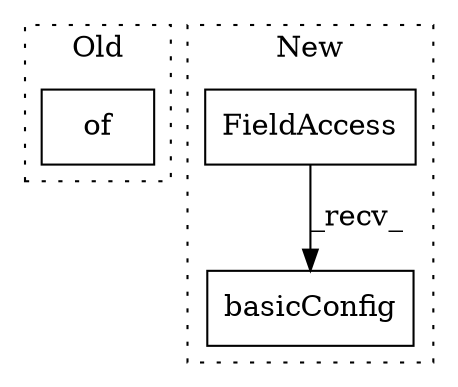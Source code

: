 digraph G {
subgraph cluster0 {
1 [label="of" a="32" s="1334,1410" l="3,1" shape="box"];
label = "Old";
style="dotted";
}
subgraph cluster1 {
2 [label="basicConfig" a="32" s="307" l="13" shape="box"];
3 [label="FieldAccess" a="22" s="299" l="7" shape="box"];
label = "New";
style="dotted";
}
3 -> 2 [label="_recv_"];
}